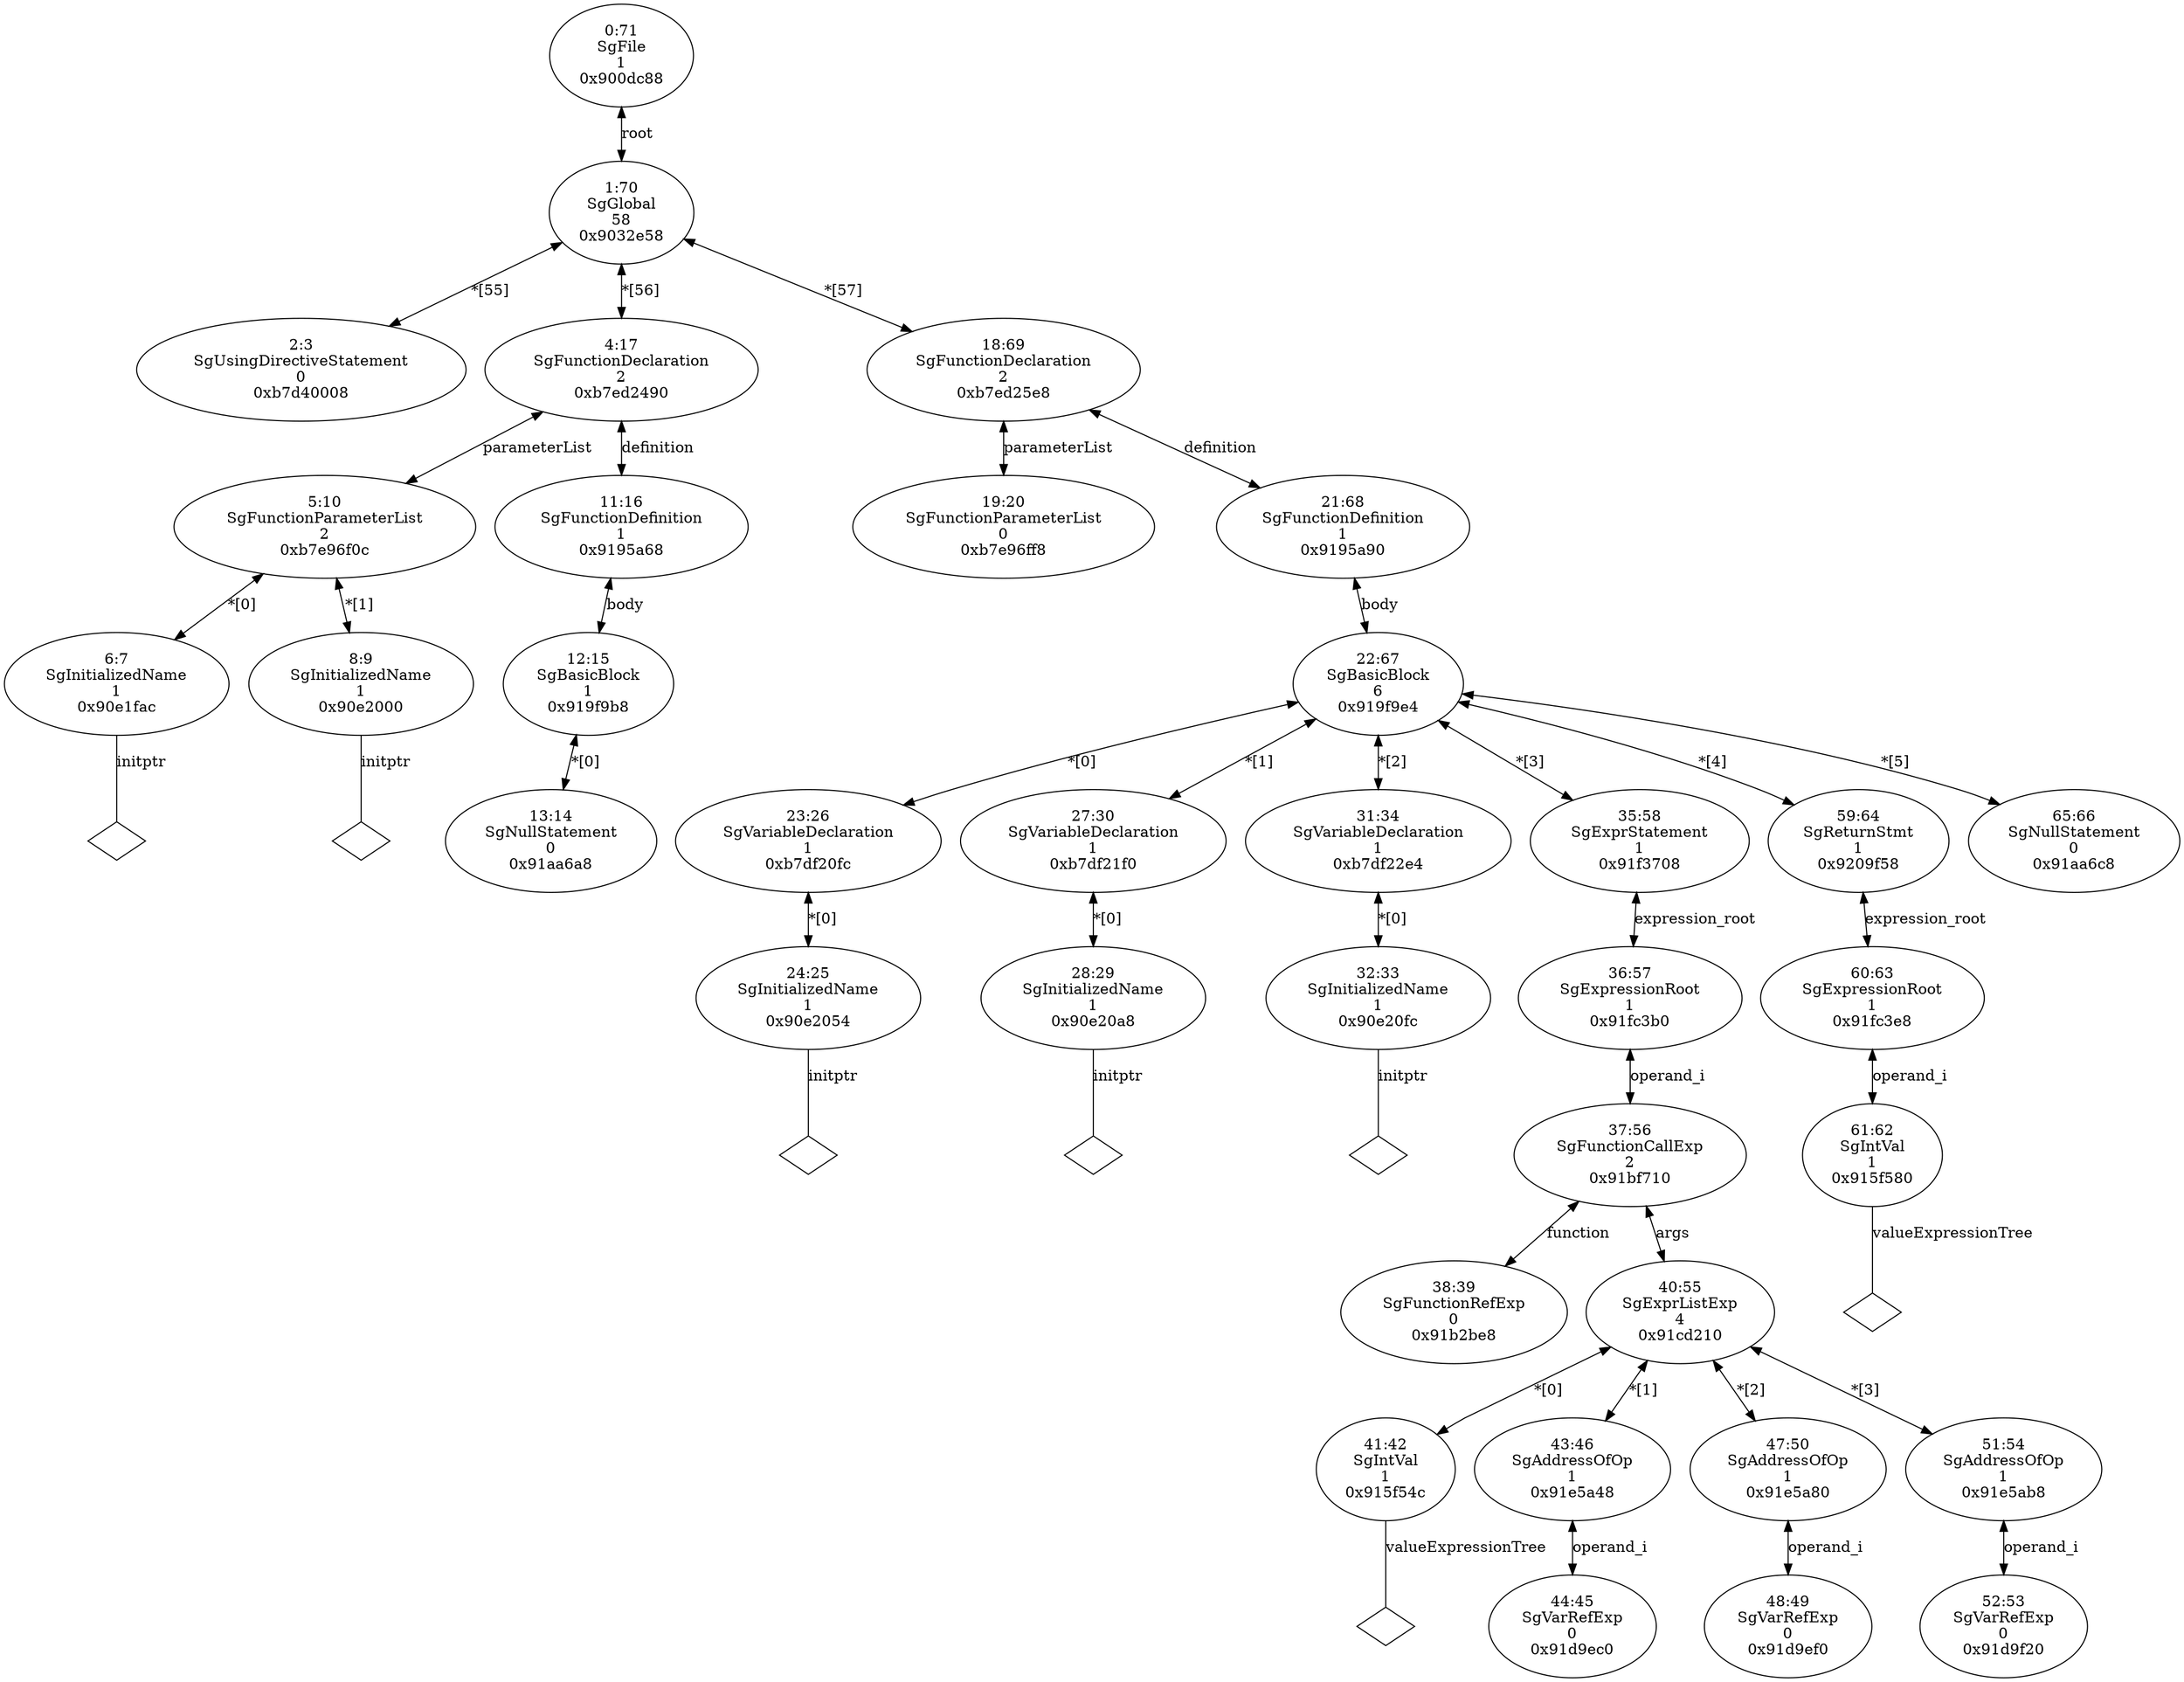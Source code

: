 digraph "G./parambinds-formals-intPtrs.C.dot" {
"0xb7d40008"[label="2:3\nSgUsingDirectiveStatement\n0\n0xb7d40008\n" ];
"0x90e1fac"[label="6:7\nSgInitializedName\n1\n0x90e1fac\n" ];
"0x90e1fac" -> "0x90e1fac__initptr__null"[label="initptr" dir=none ];
"0x90e1fac__initptr__null"[label="" shape=diamond ];
"0x90e2000"[label="8:9\nSgInitializedName\n1\n0x90e2000\n" ];
"0x90e2000" -> "0x90e2000__initptr__null"[label="initptr" dir=none ];
"0x90e2000__initptr__null"[label="" shape=diamond ];
"0xb7e96f0c"[label="5:10\nSgFunctionParameterList\n2\n0xb7e96f0c\n" ];
"0xb7e96f0c" -> "0x90e1fac"[label="*[0]" dir=both ];
"0xb7e96f0c" -> "0x90e2000"[label="*[1]" dir=both ];
"0x91aa6a8"[label="13:14\nSgNullStatement\n0\n0x91aa6a8\n" ];
"0x919f9b8"[label="12:15\nSgBasicBlock\n1\n0x919f9b8\n" ];
"0x919f9b8" -> "0x91aa6a8"[label="*[0]" dir=both ];
"0x9195a68"[label="11:16\nSgFunctionDefinition\n1\n0x9195a68\n" ];
"0x9195a68" -> "0x919f9b8"[label="body" dir=both ];
"0xb7ed2490"[label="4:17\nSgFunctionDeclaration\n2\n0xb7ed2490\n" ];
"0xb7ed2490" -> "0xb7e96f0c"[label="parameterList" dir=both ];
"0xb7ed2490" -> "0x9195a68"[label="definition" dir=both ];
"0xb7e96ff8"[label="19:20\nSgFunctionParameterList\n0\n0xb7e96ff8\n" ];
"0x90e2054"[label="24:25\nSgInitializedName\n1\n0x90e2054\n" ];
"0x90e2054" -> "0x90e2054__initptr__null"[label="initptr" dir=none ];
"0x90e2054__initptr__null"[label="" shape=diamond ];
"0xb7df20fc"[label="23:26\nSgVariableDeclaration\n1\n0xb7df20fc\n" ];
"0xb7df20fc" -> "0x90e2054"[label="*[0]" dir=both ];
"0x90e20a8"[label="28:29\nSgInitializedName\n1\n0x90e20a8\n" ];
"0x90e20a8" -> "0x90e20a8__initptr__null"[label="initptr" dir=none ];
"0x90e20a8__initptr__null"[label="" shape=diamond ];
"0xb7df21f0"[label="27:30\nSgVariableDeclaration\n1\n0xb7df21f0\n" ];
"0xb7df21f0" -> "0x90e20a8"[label="*[0]" dir=both ];
"0x90e20fc"[label="32:33\nSgInitializedName\n1\n0x90e20fc\n" ];
"0x90e20fc" -> "0x90e20fc__initptr__null"[label="initptr" dir=none ];
"0x90e20fc__initptr__null"[label="" shape=diamond ];
"0xb7df22e4"[label="31:34\nSgVariableDeclaration\n1\n0xb7df22e4\n" ];
"0xb7df22e4" -> "0x90e20fc"[label="*[0]" dir=both ];
"0x91b2be8"[label="38:39\nSgFunctionRefExp\n0\n0x91b2be8\n" ];
"0x915f54c"[label="41:42\nSgIntVal\n1\n0x915f54c\n" ];
"0x915f54c" -> "0x915f54c__valueExpressionTree__null"[label="valueExpressionTree" dir=none ];
"0x915f54c__valueExpressionTree__null"[label="" shape=diamond ];
"0x91d9ec0"[label="44:45\nSgVarRefExp\n0\n0x91d9ec0\n" ];
"0x91e5a48"[label="43:46\nSgAddressOfOp\n1\n0x91e5a48\n" ];
"0x91e5a48" -> "0x91d9ec0"[label="operand_i" dir=both ];
"0x91d9ef0"[label="48:49\nSgVarRefExp\n0\n0x91d9ef0\n" ];
"0x91e5a80"[label="47:50\nSgAddressOfOp\n1\n0x91e5a80\n" ];
"0x91e5a80" -> "0x91d9ef0"[label="operand_i" dir=both ];
"0x91d9f20"[label="52:53\nSgVarRefExp\n0\n0x91d9f20\n" ];
"0x91e5ab8"[label="51:54\nSgAddressOfOp\n1\n0x91e5ab8\n" ];
"0x91e5ab8" -> "0x91d9f20"[label="operand_i" dir=both ];
"0x91cd210"[label="40:55\nSgExprListExp\n4\n0x91cd210\n" ];
"0x91cd210" -> "0x915f54c"[label="*[0]" dir=both ];
"0x91cd210" -> "0x91e5a48"[label="*[1]" dir=both ];
"0x91cd210" -> "0x91e5a80"[label="*[2]" dir=both ];
"0x91cd210" -> "0x91e5ab8"[label="*[3]" dir=both ];
"0x91bf710"[label="37:56\nSgFunctionCallExp\n2\n0x91bf710\n" ];
"0x91bf710" -> "0x91b2be8"[label="function" dir=both ];
"0x91bf710" -> "0x91cd210"[label="args" dir=both ];
"0x91fc3b0"[label="36:57\nSgExpressionRoot\n1\n0x91fc3b0\n" ];
"0x91fc3b0" -> "0x91bf710"[label="operand_i" dir=both ];
"0x91f3708"[label="35:58\nSgExprStatement\n1\n0x91f3708\n" ];
"0x91f3708" -> "0x91fc3b0"[label="expression_root" dir=both ];
"0x915f580"[label="61:62\nSgIntVal\n1\n0x915f580\n" ];
"0x915f580" -> "0x915f580__valueExpressionTree__null"[label="valueExpressionTree" dir=none ];
"0x915f580__valueExpressionTree__null"[label="" shape=diamond ];
"0x91fc3e8"[label="60:63\nSgExpressionRoot\n1\n0x91fc3e8\n" ];
"0x91fc3e8" -> "0x915f580"[label="operand_i" dir=both ];
"0x9209f58"[label="59:64\nSgReturnStmt\n1\n0x9209f58\n" ];
"0x9209f58" -> "0x91fc3e8"[label="expression_root" dir=both ];
"0x91aa6c8"[label="65:66\nSgNullStatement\n0\n0x91aa6c8\n" ];
"0x919f9e4"[label="22:67\nSgBasicBlock\n6\n0x919f9e4\n" ];
"0x919f9e4" -> "0xb7df20fc"[label="*[0]" dir=both ];
"0x919f9e4" -> "0xb7df21f0"[label="*[1]" dir=both ];
"0x919f9e4" -> "0xb7df22e4"[label="*[2]" dir=both ];
"0x919f9e4" -> "0x91f3708"[label="*[3]" dir=both ];
"0x919f9e4" -> "0x9209f58"[label="*[4]" dir=both ];
"0x919f9e4" -> "0x91aa6c8"[label="*[5]" dir=both ];
"0x9195a90"[label="21:68\nSgFunctionDefinition\n1\n0x9195a90\n" ];
"0x9195a90" -> "0x919f9e4"[label="body" dir=both ];
"0xb7ed25e8"[label="18:69\nSgFunctionDeclaration\n2\n0xb7ed25e8\n" ];
"0xb7ed25e8" -> "0xb7e96ff8"[label="parameterList" dir=both ];
"0xb7ed25e8" -> "0x9195a90"[label="definition" dir=both ];
"0x9032e58"[label="1:70\nSgGlobal\n58\n0x9032e58\n" ];
"0x9032e58" -> "0xb7d40008"[label="*[55]" dir=both ];
"0x9032e58" -> "0xb7ed2490"[label="*[56]" dir=both ];
"0x9032e58" -> "0xb7ed25e8"[label="*[57]" dir=both ];
"0x900dc88"[label="0:71\nSgFile\n1\n0x900dc88\n" ];
"0x900dc88" -> "0x9032e58"[label="root" dir=both ];
}
